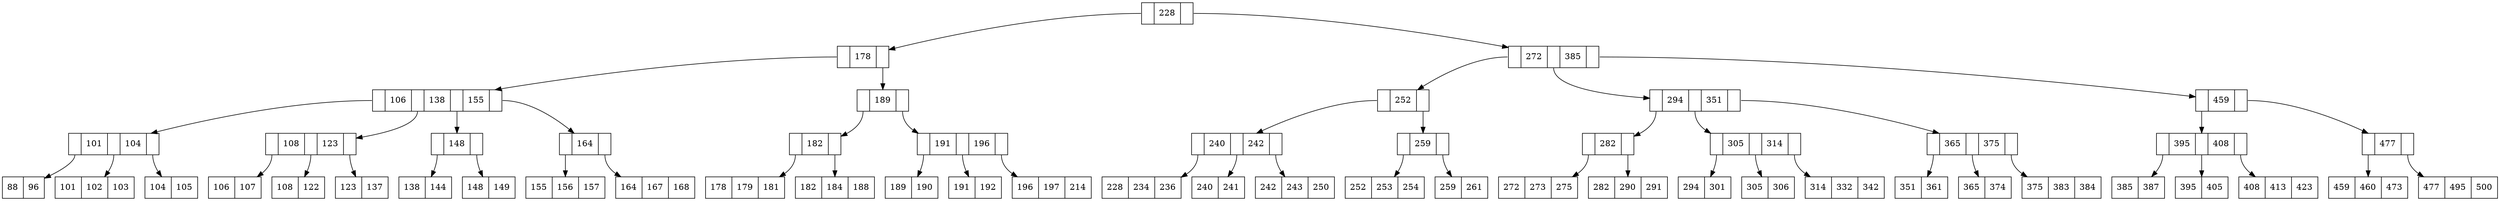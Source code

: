 digraph btree {
n128:pn21 -> n21
n21:pn8 -> n8
n8:pn3 -> n3
n3:pn1 -> n1
n1 [shape=record, label="88|96"];
n3:pn54 -> n54
n54 [shape=record, label="101|102|103"];
n3:pn106 -> n106
n106 [shape=record, label="104|105"];
n3 [shape=record, label="<pn1>|101|<pn54>|104|<pn106>"];
n8:pn157 -> n157
n157:pn110 -> n110
n110 [shape=record, label="106|107"];
n157:pn164 -> n164
n164 [shape=record, label="108|122"];
n157:pn177 -> n177
n177 [shape=record, label="123|137"];
n157 [shape=record, label="<pn110>|108|<pn164>|123|<pn177>"];
n8:pn178 -> n178
n178:pn98 -> n98
n98 [shape=record, label="138|144"];
n178:pn168 -> n168
n168 [shape=record, label="148|149"];
n178 [shape=record, label="<pn98>|148|<pn168>"];
n8:pn47 -> n47
n47:pn46 -> n46
n46 [shape=record, label="155|156|157"];
n47:pn67 -> n67
n67 [shape=record, label="164|167|168"];
n47 [shape=record, label="<pn46>|164|<pn67>"];
n8 [shape=record, label="<pn3>|106|<pn157>|138|<pn178>|155|<pn47>"];
n21:pn158 -> n158
n158:pn37 -> n37
n37:pn30 -> n30
n30 [shape=record, label="178|179|181"];
n37:pn17 -> n17
n17 [shape=record, label="182|184|188"];
n37 [shape=record, label="<pn30>|182|<pn17>"];
n158:pn162 -> n162
n162:pn107 -> n107
n107 [shape=record, label="189|190"];
n162:pn174 -> n174
n174 [shape=record, label="191|192"];
n162:pn114 -> n114
n114 [shape=record, label="196|197|214"];
n162 [shape=record, label="<pn107>|191|<pn174>|196|<pn114>"];
n158 [shape=record, label="<pn37>|189|<pn162>"];
n21 [shape=record, label="<pn8>|178|<pn158>"];
n128:pn127 -> n127
n127:pn32 -> n32
n32:pn31 -> n31
n31:pn14 -> n14
n14 [shape=record, label="228|234|236"];
n31:pn51 -> n51
n51 [shape=record, label="240|241"];
n31:pn172 -> n172
n172 [shape=record, label="242|243|250"];
n31 [shape=record, label="<pn14>|240|<pn51>|242|<pn172>"];
n32:pn125 -> n125
n125:pn124 -> n124
n124 [shape=record, label="252|253|254"];
n125:pn92 -> n92
n92 [shape=record, label="259|261"];
n125 [shape=record, label="<pn124>|259|<pn92>"];
n32 [shape=record, label="<pn31>|252|<pn125>"];
n127:pn126 -> n126
n126:pn58 -> n58
n58:pn42 -> n42
n42 [shape=record, label="272|273|275"];
n58:pn109 -> n109
n109 [shape=record, label="282|290|291"];
n58 [shape=record, label="<pn42>|282|<pn109>"];
n126:pn130 -> n130
n130:pn100 -> n100
n100 [shape=record, label="294|301"];
n130:pn82 -> n82
n82 [shape=record, label="305|306"];
n130:pn163 -> n163
n163 [shape=record, label="314|332|342"];
n130 [shape=record, label="<pn100>|305|<pn82>|314|<pn163>"];
n126:pn167 -> n167
n167:pn166 -> n166
n166 [shape=record, label="351|361"];
n167:pn179 -> n179
n179 [shape=record, label="365|374"];
n167:pn143 -> n143
n143 [shape=record, label="375|383|384"];
n167 [shape=record, label="<pn166>|365|<pn179>|375|<pn143>"];
n126 [shape=record, label="<pn58>|294|<pn130>|351|<pn167>"];
n127:pn171 -> n171
n171:pn101 -> n101
n101:pn99 -> n99
n99 [shape=record, label="385|387"];
n101:pn169 -> n169
n169 [shape=record, label="395|405"];
n101:pn144 -> n144
n144 [shape=record, label="408|413|423"];
n101 [shape=record, label="<pn99>|395|<pn169>|408|<pn144>"];
n171:pn170 -> n170
n170:pn151 -> n151
n151 [shape=record, label="459|460|473"];
n170:pn165 -> n165
n165 [shape=record, label="477|495|500"];
n170 [shape=record, label="<pn151>|477|<pn165>"];
n171 [shape=record, label="<pn101>|459|<pn170>"];
n127 [shape=record, label="<pn32>|272|<pn126>|385|<pn171>"];
n128 [shape=record, label="<pn21>|228|<pn127>"];

}
